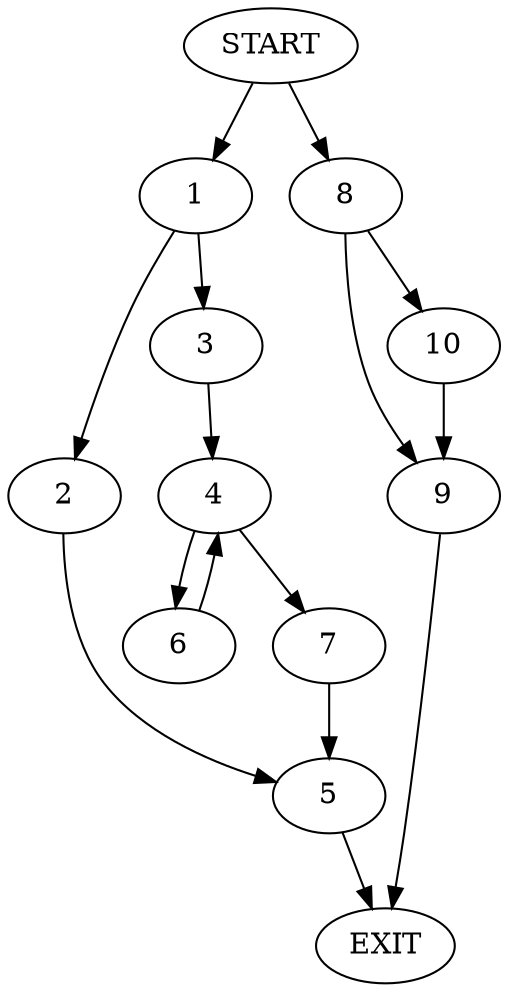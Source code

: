 digraph {
0 [label="START"]
11 [label="EXIT"]
0 -> 1
1 -> 2
1 -> 3
3 -> 4
2 -> 5
4 -> 6
4 -> 7
6 -> 4
7 -> 5
5 -> 11
0 -> 8
8 -> 9
8 -> 10
9 -> 11
10 -> 9
}
